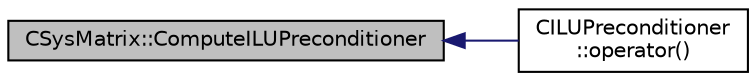 digraph "CSysMatrix::ComputeILUPreconditioner"
{
  edge [fontname="Helvetica",fontsize="10",labelfontname="Helvetica",labelfontsize="10"];
  node [fontname="Helvetica",fontsize="10",shape=record];
  rankdir="LR";
  Node280 [label="CSysMatrix::ComputeILUPreconditioner",height=0.2,width=0.4,color="black", fillcolor="grey75", style="filled", fontcolor="black"];
  Node280 -> Node281 [dir="back",color="midnightblue",fontsize="10",style="solid",fontname="Helvetica"];
  Node281 [label="CILUPreconditioner\l::operator()",height=0.2,width=0.4,color="black", fillcolor="white", style="filled",URL="$class_c_i_l_u_preconditioner.html#a03cb9b15ed9d14f31cd84980b06e03fe",tooltip="operator that defines the preconditioner operation "];
}
